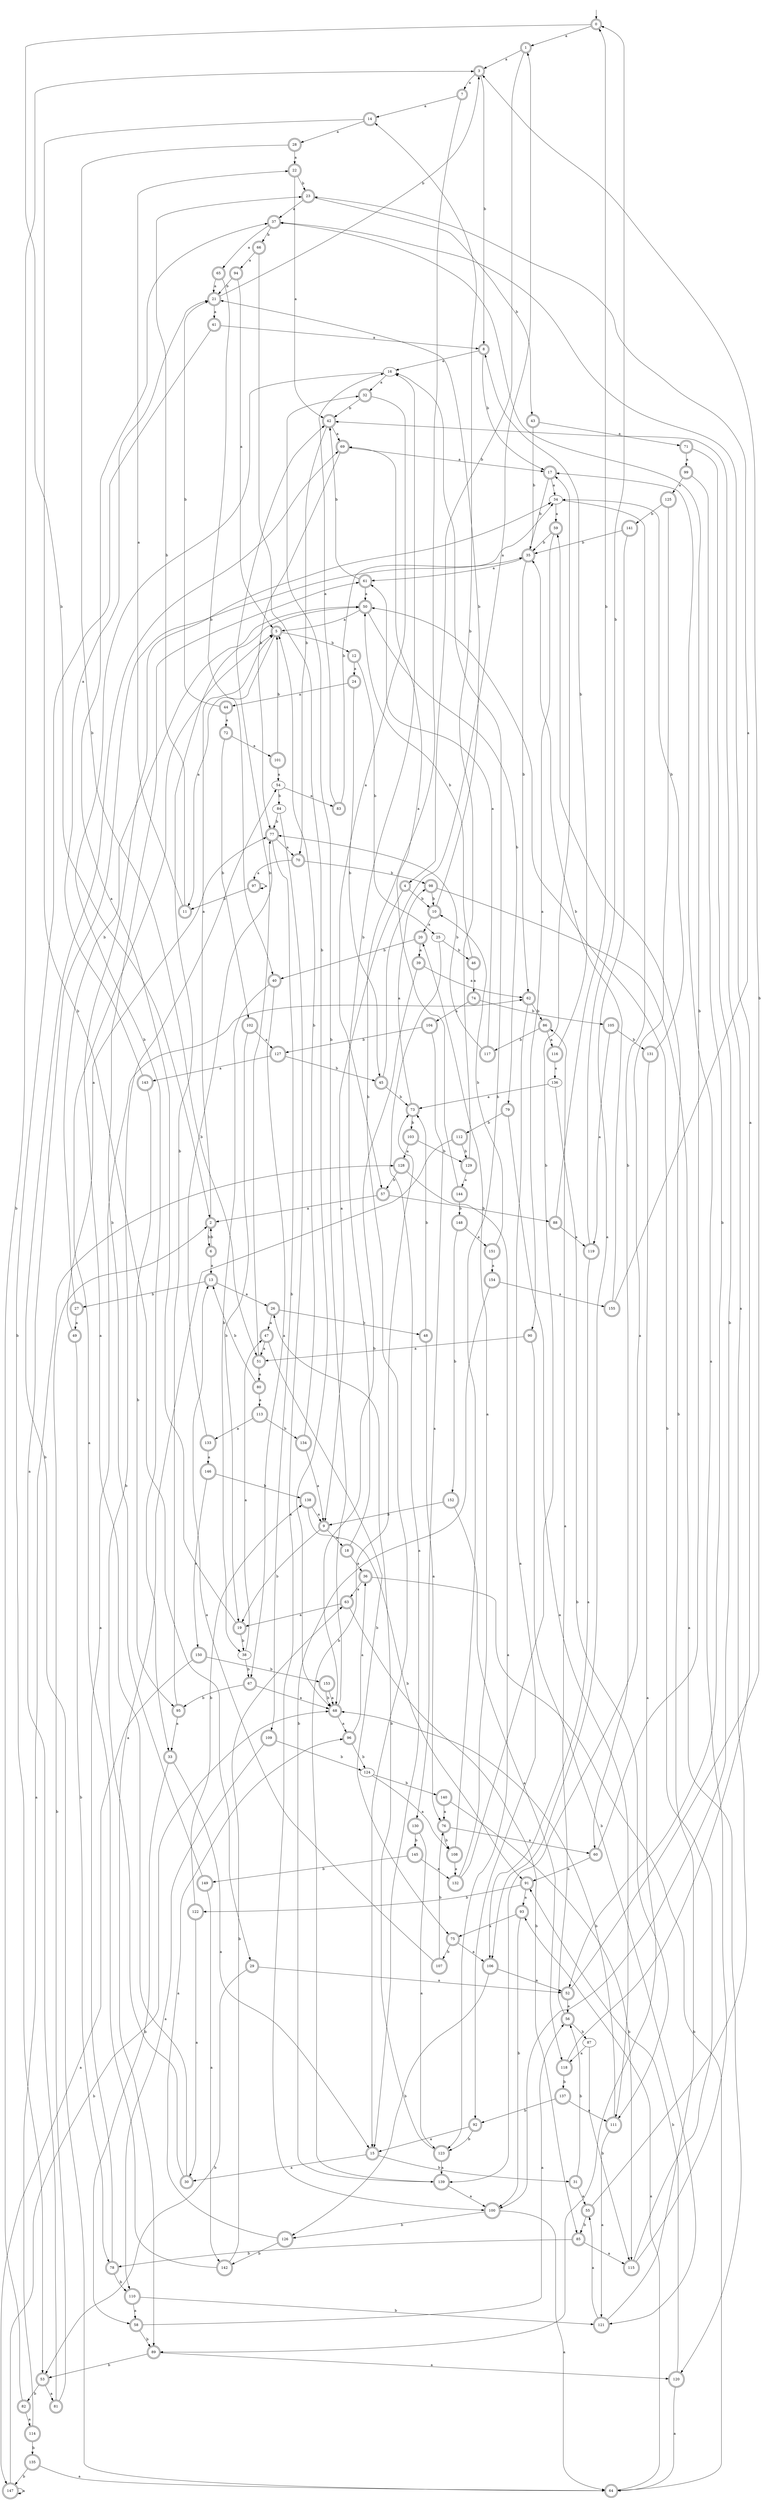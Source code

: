 digraph RandomDFA {
  __start0 [label="", shape=none];
  __start0 -> 0 [label=""];
  0 [shape=circle] [shape=doublecircle]
  0 -> 1 [label="a"]
  0 -> 2 [label="b"]
  1 [shape=doublecircle]
  1 -> 3 [label="a"]
  1 -> 4 [label="b"]
  2 [shape=doublecircle]
  2 -> 5 [label="a"]
  2 -> 6 [label="b"]
  3 [shape=doublecircle]
  3 -> 7 [label="a"]
  3 -> 8 [label="b"]
  4 [shape=doublecircle]
  4 -> 9 [label="a"]
  4 -> 10 [label="b"]
  5 [shape=doublecircle]
  5 -> 11 [label="a"]
  5 -> 12 [label="b"]
  6 [shape=doublecircle]
  6 -> 13 [label="a"]
  6 -> 2 [label="b"]
  7 [shape=doublecircle]
  7 -> 14 [label="a"]
  7 -> 15 [label="b"]
  8 [shape=doublecircle]
  8 -> 16 [label="a"]
  8 -> 17 [label="b"]
  9 [shape=doublecircle]
  9 -> 18 [label="a"]
  9 -> 19 [label="b"]
  10 [shape=doublecircle]
  10 -> 20 [label="a"]
  10 -> 21 [label="b"]
  11 [shape=doublecircle]
  11 -> 22 [label="a"]
  11 -> 23 [label="b"]
  12 [shape=doublecircle]
  12 -> 24 [label="a"]
  12 -> 25 [label="b"]
  13 [shape=doublecircle]
  13 -> 26 [label="a"]
  13 -> 27 [label="b"]
  14 [shape=doublecircle]
  14 -> 28 [label="a"]
  14 -> 29 [label="b"]
  15 [shape=doublecircle]
  15 -> 30 [label="a"]
  15 -> 31 [label="b"]
  16
  16 -> 32 [label="a"]
  16 -> 33 [label="b"]
  17 [shape=doublecircle]
  17 -> 34 [label="a"]
  17 -> 35 [label="b"]
  18 [shape=doublecircle]
  18 -> 36 [label="a"]
  18 -> 16 [label="b"]
  19 [shape=doublecircle]
  19 -> 37 [label="a"]
  19 -> 38 [label="b"]
  20 [shape=doublecircle]
  20 -> 39 [label="a"]
  20 -> 40 [label="b"]
  21 [shape=doublecircle]
  21 -> 41 [label="a"]
  21 -> 3 [label="b"]
  22 [shape=doublecircle]
  22 -> 42 [label="a"]
  22 -> 23 [label="b"]
  23 [shape=doublecircle]
  23 -> 37 [label="a"]
  23 -> 43 [label="b"]
  24 [shape=doublecircle]
  24 -> 44 [label="a"]
  24 -> 45 [label="b"]
  25
  25 -> 15 [label="a"]
  25 -> 46 [label="b"]
  26 [shape=doublecircle]
  26 -> 47 [label="a"]
  26 -> 48 [label="b"]
  27 [shape=doublecircle]
  27 -> 49 [label="a"]
  27 -> 50 [label="b"]
  28 [shape=doublecircle]
  28 -> 22 [label="a"]
  28 -> 51 [label="b"]
  29 [shape=doublecircle]
  29 -> 52 [label="a"]
  29 -> 53 [label="b"]
  30 [shape=doublecircle]
  30 -> 34 [label="a"]
  30 -> 54 [label="b"]
  31 [shape=doublecircle]
  31 -> 55 [label="a"]
  31 -> 56 [label="b"]
  32 [shape=doublecircle]
  32 -> 57 [label="a"]
  32 -> 42 [label="b"]
  33 [shape=doublecircle]
  33 -> 15 [label="a"]
  33 -> 58 [label="b"]
  34
  34 -> 59 [label="a"]
  34 -> 60 [label="b"]
  35 [shape=doublecircle]
  35 -> 61 [label="a"]
  35 -> 62 [label="b"]
  36 [shape=doublecircle]
  36 -> 63 [label="a"]
  36 -> 64 [label="b"]
  37 [shape=doublecircle]
  37 -> 65 [label="a"]
  37 -> 66 [label="b"]
  38
  38 -> 47 [label="a"]
  38 -> 67 [label="b"]
  39 [shape=doublecircle]
  39 -> 62 [label="a"]
  39 -> 68 [label="b"]
  40 [shape=doublecircle]
  40 -> 67 [label="a"]
  40 -> 38 [label="b"]
  41 [shape=doublecircle]
  41 -> 8 [label="a"]
  41 -> 53 [label="b"]
  42 [shape=doublecircle]
  42 -> 69 [label="a"]
  42 -> 70 [label="b"]
  43 [shape=doublecircle]
  43 -> 71 [label="a"]
  43 -> 35 [label="b"]
  44 [shape=doublecircle]
  44 -> 72 [label="a"]
  44 -> 21 [label="b"]
  45 [shape=doublecircle]
  45 -> 1 [label="a"]
  45 -> 73 [label="b"]
  46 [shape=doublecircle]
  46 -> 74 [label="a"]
  46 -> 50 [label="b"]
  47 [shape=doublecircle]
  47 -> 51 [label="a"]
  47 -> 75 [label="b"]
  48 [shape=doublecircle]
  48 -> 76 [label="a"]
  48 -> 73 [label="b"]
  49 [shape=doublecircle]
  49 -> 77 [label="a"]
  49 -> 78 [label="b"]
  50 [shape=doublecircle]
  50 -> 5 [label="a"]
  50 -> 79 [label="b"]
  51 [shape=doublecircle]
  51 -> 80 [label="a"]
  51 -> 42 [label="b"]
  52 [shape=doublecircle]
  52 -> 56 [label="a"]
  52 -> 3 [label="b"]
  53 [shape=doublecircle]
  53 -> 81 [label="a"]
  53 -> 82 [label="b"]
  54
  54 -> 83 [label="a"]
  54 -> 84 [label="b"]
  55 [shape=doublecircle]
  55 -> 42 [label="a"]
  55 -> 85 [label="b"]
  56 [shape=doublecircle]
  56 -> 86 [label="a"]
  56 -> 87 [label="b"]
  57 [shape=doublecircle]
  57 -> 2 [label="a"]
  57 -> 88 [label="b"]
  58 [shape=doublecircle]
  58 -> 56 [label="a"]
  58 -> 89 [label="b"]
  59 [shape=doublecircle]
  59 -> 90 [label="a"]
  59 -> 35 [label="b"]
  60 [shape=doublecircle]
  60 -> 91 [label="a"]
  60 -> 37 [label="b"]
  61 [shape=doublecircle]
  61 -> 50 [label="a"]
  61 -> 42 [label="b"]
  62 [shape=doublecircle]
  62 -> 92 [label="a"]
  62 -> 86 [label="b"]
  63 [shape=doublecircle]
  63 -> 19 [label="a"]
  63 -> 85 [label="b"]
  64 [shape=doublecircle]
  64 -> 93 [label="a"]
  64 -> 69 [label="b"]
  65 [shape=doublecircle]
  65 -> 21 [label="a"]
  65 -> 40 [label="b"]
  66 [shape=doublecircle]
  66 -> 94 [label="a"]
  66 -> 68 [label="b"]
  67 [shape=doublecircle]
  67 -> 68 [label="a"]
  67 -> 95 [label="b"]
  68 [shape=doublecircle]
  68 -> 96 [label="a"]
  68 -> 32 [label="b"]
  69 [shape=doublecircle]
  69 -> 17 [label="a"]
  69 -> 77 [label="b"]
  70 [shape=doublecircle]
  70 -> 97 [label="a"]
  70 -> 98 [label="b"]
  71 [shape=doublecircle]
  71 -> 99 [label="a"]
  71 -> 100 [label="b"]
  72 [shape=doublecircle]
  72 -> 101 [label="a"]
  72 -> 102 [label="b"]
  73 [shape=doublecircle]
  73 -> 98 [label="a"]
  73 -> 103 [label="b"]
  74 [shape=doublecircle]
  74 -> 104 [label="a"]
  74 -> 105 [label="b"]
  75 [shape=doublecircle]
  75 -> 106 [label="a"]
  75 -> 107 [label="b"]
  76 [shape=doublecircle]
  76 -> 60 [label="a"]
  76 -> 108 [label="b"]
  77 [shape=doublecircle]
  77 -> 70 [label="a"]
  77 -> 109 [label="b"]
  78 [shape=doublecircle]
  78 -> 62 [label="a"]
  78 -> 110 [label="b"]
  79 [shape=doublecircle]
  79 -> 111 [label="a"]
  79 -> 112 [label="b"]
  80 [shape=doublecircle]
  80 -> 113 [label="a"]
  80 -> 13 [label="b"]
  81 [shape=doublecircle]
  81 -> 35 [label="a"]
  81 -> 2 [label="b"]
  82 [shape=doublecircle]
  82 -> 114 [label="a"]
  82 -> 3 [label="b"]
  83 [shape=doublecircle]
  83 -> 16 [label="a"]
  83 -> 34 [label="b"]
  84
  84 -> 100 [label="a"]
  84 -> 77 [label="b"]
  85 [shape=doublecircle]
  85 -> 115 [label="a"]
  85 -> 78 [label="b"]
  86 [shape=doublecircle]
  86 -> 116 [label="a"]
  86 -> 117 [label="b"]
  87
  87 -> 118 [label="a"]
  87 -> 115 [label="b"]
  88 [shape=doublecircle]
  88 -> 119 [label="a"]
  88 -> 0 [label="b"]
  89 [shape=doublecircle]
  89 -> 120 [label="a"]
  89 -> 53 [label="b"]
  90 [shape=doublecircle]
  90 -> 51 [label="a"]
  90 -> 121 [label="b"]
  91 [shape=doublecircle]
  91 -> 93 [label="a"]
  91 -> 122 [label="b"]
  92 [shape=doublecircle]
  92 -> 15 [label="a"]
  92 -> 123 [label="b"]
  93 [shape=doublecircle]
  93 -> 75 [label="a"]
  93 -> 100 [label="b"]
  94 [shape=doublecircle]
  94 -> 5 [label="a"]
  94 -> 21 [label="b"]
  95 [shape=doublecircle]
  95 -> 33 [label="a"]
  95 -> 50 [label="b"]
  96 [shape=doublecircle]
  96 -> 36 [label="a"]
  96 -> 124 [label="b"]
  97 [shape=doublecircle]
  97 -> 97 [label="a"]
  97 -> 11 [label="b"]
  98 [shape=doublecircle]
  98 -> 120 [label="a"]
  98 -> 10 [label="b"]
  99 [shape=doublecircle]
  99 -> 125 [label="a"]
  99 -> 52 [label="b"]
  100 [shape=doublecircle]
  100 -> 64 [label="a"]
  100 -> 126 [label="b"]
  101 [shape=doublecircle]
  101 -> 54 [label="a"]
  101 -> 5 [label="b"]
  102 [shape=doublecircle]
  102 -> 127 [label="a"]
  102 -> 19 [label="b"]
  103 [shape=doublecircle]
  103 -> 128 [label="a"]
  103 -> 129 [label="b"]
  104 [shape=doublecircle]
  104 -> 130 [label="a"]
  104 -> 127 [label="b"]
  105 [shape=doublecircle]
  105 -> 119 [label="a"]
  105 -> 131 [label="b"]
  106 [shape=doublecircle]
  106 -> 52 [label="a"]
  106 -> 126 [label="b"]
  107 [shape=doublecircle]
  107 -> 13 [label="a"]
  107 -> 76 [label="b"]
  108 [shape=doublecircle]
  108 -> 132 [label="a"]
  108 -> 16 [label="b"]
  109 [shape=doublecircle]
  109 -> 110 [label="a"]
  109 -> 124 [label="b"]
  110 [shape=doublecircle]
  110 -> 58 [label="a"]
  110 -> 121 [label="b"]
  111 [shape=doublecircle]
  111 -> 121 [label="a"]
  111 -> 68 [label="b"]
  112 [shape=doublecircle]
  112 -> 89 [label="a"]
  112 -> 129 [label="b"]
  113 [shape=doublecircle]
  113 -> 133 [label="a"]
  113 -> 134 [label="b"]
  114 [shape=doublecircle]
  114 -> 128 [label="a"]
  114 -> 135 [label="b"]
  115 [shape=doublecircle]
  115 -> 17 [label="a"]
  115 -> 50 [label="b"]
  116 [shape=doublecircle]
  116 -> 136 [label="a"]
  116 -> 8 [label="b"]
  117 [shape=doublecircle]
  117 -> 61 [label="a"]
  117 -> 77 [label="b"]
  118 [shape=doublecircle]
  118 -> 37 [label="a"]
  118 -> 137 [label="b"]
  119 [shape=doublecircle]
  119 -> 106 [label="a"]
  119 -> 0 [label="b"]
  120 [shape=doublecircle]
  120 -> 64 [label="a"]
  120 -> 91 [label="b"]
  121 [shape=doublecircle]
  121 -> 55 [label="a"]
  121 -> 59 [label="b"]
  122 [shape=doublecircle]
  122 -> 30 [label="a"]
  122 -> 138 [label="b"]
  123 [shape=doublecircle]
  123 -> 139 [label="a"]
  123 -> 26 [label="b"]
  124
  124 -> 108 [label="a"]
  124 -> 140 [label="b"]
  125 [shape=doublecircle]
  125 -> 139 [label="a"]
  125 -> 141 [label="b"]
  126 [shape=doublecircle]
  126 -> 96 [label="a"]
  126 -> 142 [label="b"]
  127 [shape=doublecircle]
  127 -> 143 [label="a"]
  127 -> 45 [label="b"]
  128 [shape=doublecircle]
  128 -> 123 [label="a"]
  128 -> 57 [label="b"]
  129 [shape=doublecircle]
  129 -> 144 [label="a"]
  129 -> 14 [label="b"]
  130 [shape=doublecircle]
  130 -> 123 [label="a"]
  130 -> 145 [label="b"]
  131 [shape=doublecircle]
  131 -> 89 [label="a"]
  131 -> 34 [label="b"]
  132 [shape=doublecircle]
  132 -> 20 [label="a"]
  132 -> 17 [label="b"]
  133 [shape=doublecircle]
  133 -> 146 [label="a"]
  133 -> 77 [label="b"]
  134 [shape=doublecircle]
  134 -> 9 [label="a"]
  134 -> 5 [label="b"]
  135 [shape=doublecircle]
  135 -> 64 [label="a"]
  135 -> 147 [label="b"]
  136
  136 -> 73 [label="a"]
  136 -> 111 [label="b"]
  137 [shape=doublecircle]
  137 -> 111 [label="a"]
  137 -> 92 [label="b"]
  138 [shape=doublecircle]
  138 -> 9 [label="a"]
  138 -> 91 [label="b"]
  139 [shape=doublecircle]
  139 -> 100 [label="a"]
  139 -> 73 [label="b"]
  140 [shape=doublecircle]
  140 -> 76 [label="a"]
  140 -> 115 [label="b"]
  141 [shape=doublecircle]
  141 -> 106 [label="a"]
  141 -> 35 [label="b"]
  142 [shape=doublecircle]
  142 -> 5 [label="a"]
  142 -> 63 [label="b"]
  143 [shape=doublecircle]
  143 -> 21 [label="a"]
  143 -> 95 [label="b"]
  144 [shape=doublecircle]
  144 -> 69 [label="a"]
  144 -> 148 [label="b"]
  145 [shape=doublecircle]
  145 -> 132 [label="a"]
  145 -> 149 [label="b"]
  146 [shape=doublecircle]
  146 -> 150 [label="a"]
  146 -> 138 [label="b"]
  147 [shape=doublecircle]
  147 -> 147 [label="a"]
  147 -> 68 [label="b"]
  148 [shape=doublecircle]
  148 -> 151 [label="a"]
  148 -> 152 [label="b"]
  149 [shape=doublecircle]
  149 -> 142 [label="a"]
  149 -> 61 [label="b"]
  150 [shape=doublecircle]
  150 -> 147 [label="a"]
  150 -> 153 [label="b"]
  151 [shape=doublecircle]
  151 -> 154 [label="a"]
  151 -> 10 [label="b"]
  152 [shape=doublecircle]
  152 -> 118 [label="a"]
  152 -> 9 [label="b"]
  153 [shape=doublecircle]
  153 -> 68 [label="a"]
  153 -> 68 [label="b"]
  154 [shape=doublecircle]
  154 -> 155 [label="a"]
  154 -> 139 [label="b"]
  155 [shape=doublecircle]
  155 -> 23 [label="a"]
  155 -> 35 [label="b"]
}
